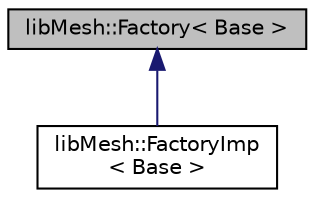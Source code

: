 digraph "libMesh::Factory&lt; Base &gt;"
{
 // INTERACTIVE_SVG=YES
  edge [fontname="Helvetica",fontsize="10",labelfontname="Helvetica",labelfontsize="10"];
  node [fontname="Helvetica",fontsize="10",shape=record];
  Node1 [label="libMesh::Factory\< Base \>",height=0.2,width=0.4,color="black", fillcolor="grey75", style="filled" fontcolor="black"];
  Node1 -> Node2 [dir="back",color="midnightblue",fontsize="10",style="solid",fontname="Helvetica"];
  Node2 [label="libMesh::FactoryImp\l\< Base \>",height=0.2,width=0.4,color="black", fillcolor="white", style="filled",URL="$classlibMesh_1_1FactoryImp.html",tooltip="Factory implementation class. "];
}
